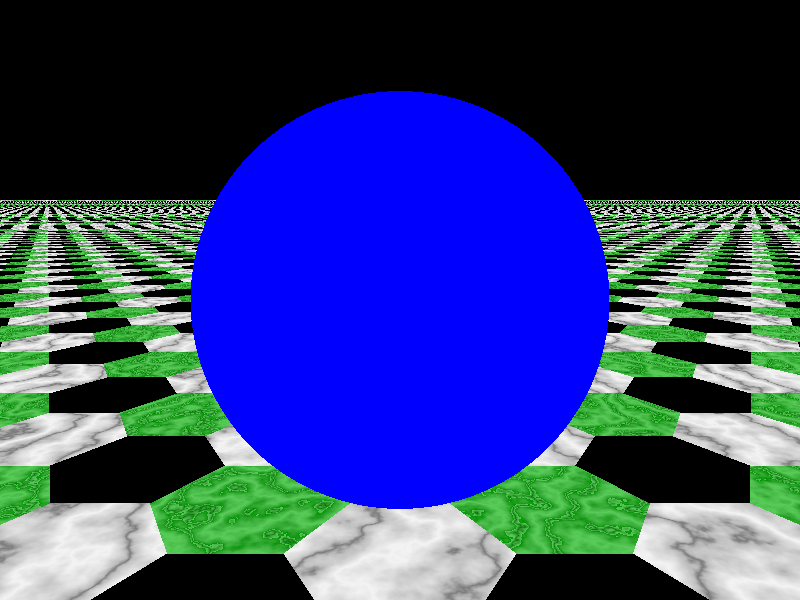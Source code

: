 #include "colors.inc"  
#include "textures.inc"

camera {
    location <0, 2, -3>
    look_at <0, 1, 3>
}

sphere {
    <0, 1, 3> 2
    texture {
        pigment {color Blue}
    }
} 

plane { 
  <0, 1, 0>, -1 //surface normal, displacement
  //alternative: y, -1
  pigment {
    hexagon
    pigment { Jade },
    pigment { White_Marble }
  }
} 

light_source { 
  <-1 * cos(360*clock), 4, 2*sin(360*clock)>
  color White
}